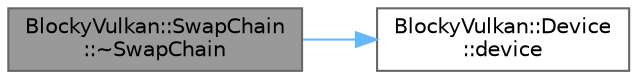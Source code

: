 digraph "BlockyVulkan::SwapChain::~SwapChain"
{
 // LATEX_PDF_SIZE
  bgcolor="transparent";
  edge [fontname=Helvetica,fontsize=10,labelfontname=Helvetica,labelfontsize=10];
  node [fontname=Helvetica,fontsize=10,shape=box,height=0.2,width=0.4];
  rankdir="LR";
  Node1 [id="Node000001",label="BlockyVulkan::SwapChain\l::~SwapChain",height=0.2,width=0.4,color="gray40", fillcolor="grey60", style="filled", fontcolor="black",tooltip=" "];
  Node1 -> Node2 [id="edge1_Node000001_Node000002",color="steelblue1",style="solid",tooltip=" "];
  Node2 [id="Node000002",label="BlockyVulkan::Device\l::device",height=0.2,width=0.4,color="grey40", fillcolor="white", style="filled",URL="$class_blocky_vulkan_1_1_device.html#abd0f1af74c6907d4354112e1291db9aa",tooltip=" "];
}

